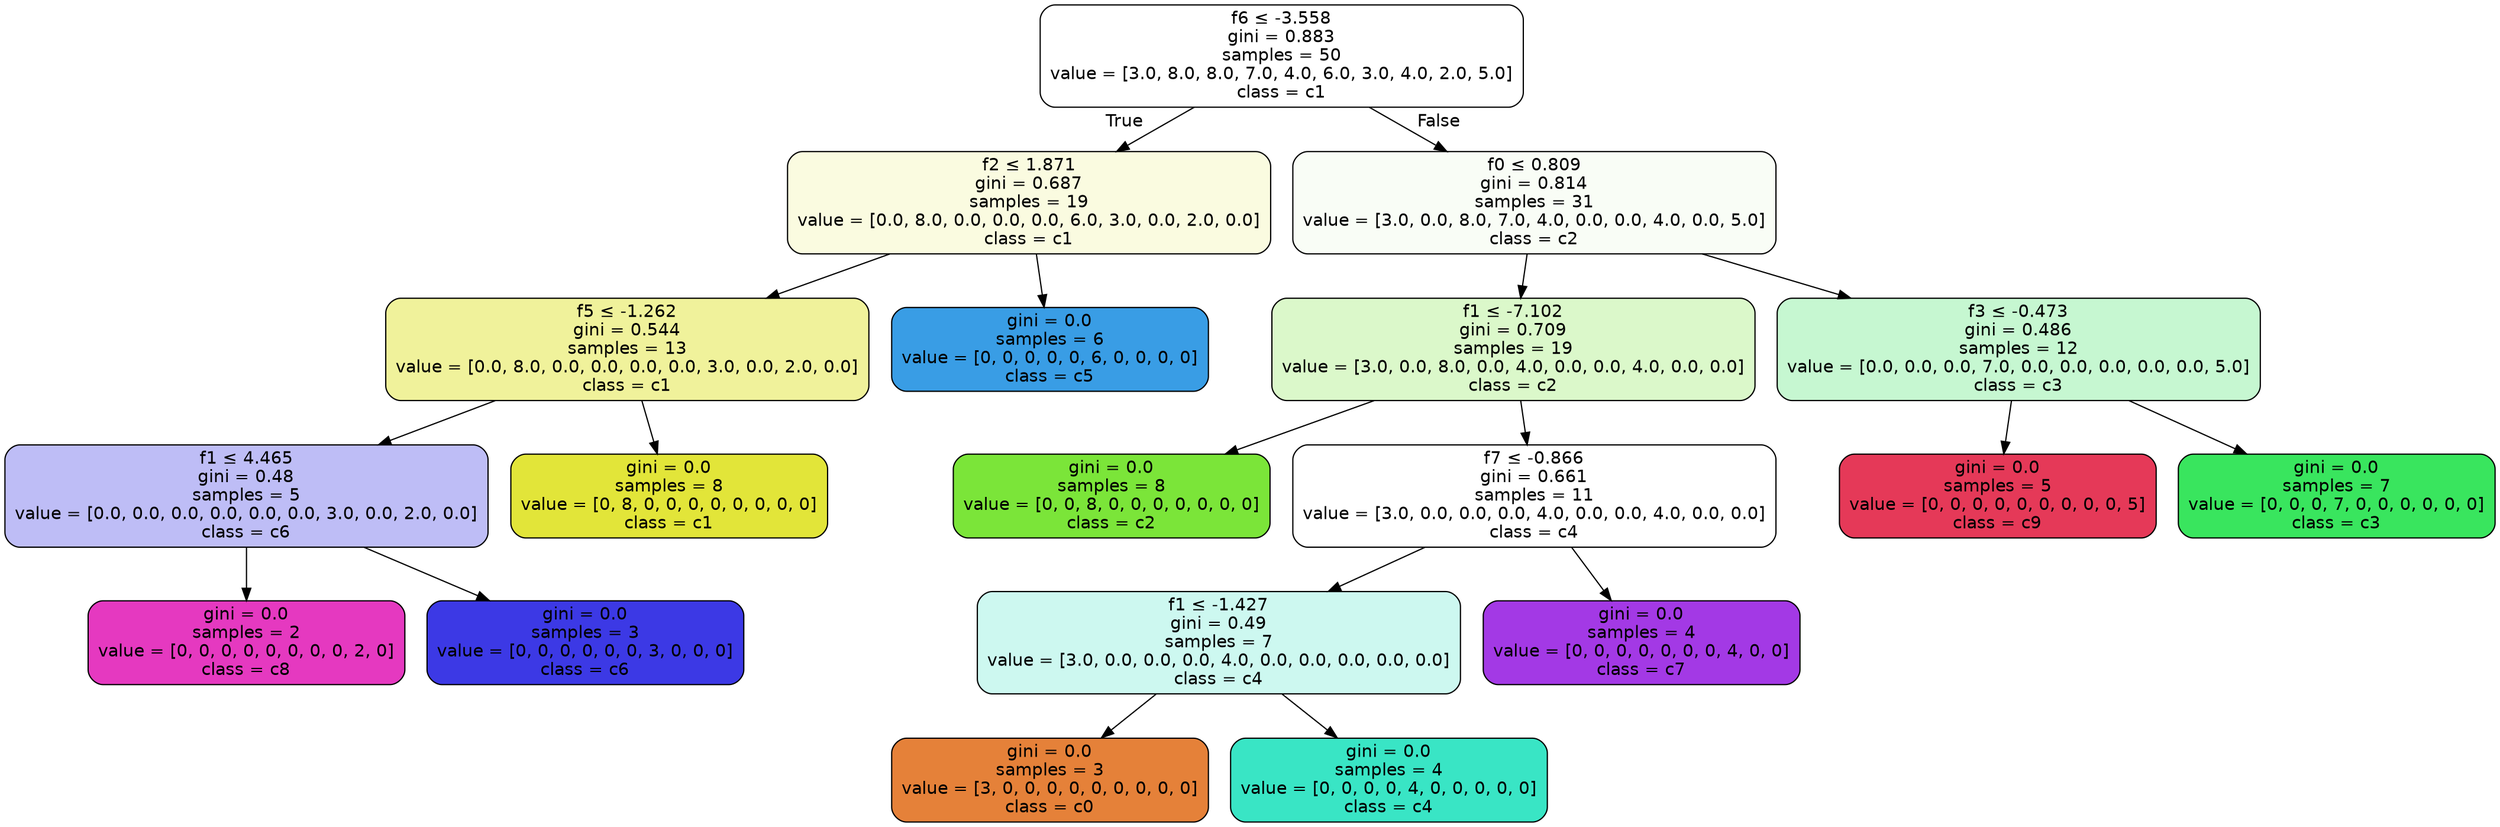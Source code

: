 digraph Tree {
node [shape=box, style="filled, rounded", color="black", fontname=helvetica] ;
edge [fontname=helvetica] ;
0 [label=<f6 &le; -3.558<br/>gini = 0.883<br/>samples = 50<br/>value = [3.0, 8.0, 8.0, 7.0, 4.0, 6.0, 3.0, 4.0, 2.0, 5.0]<br/>class = c1>, fillcolor="#e2e53900"] ;
1 [label=<f2 &le; 1.871<br/>gini = 0.687<br/>samples = 19<br/>value = [0.0, 8.0, 0.0, 0.0, 0.0, 6.0, 3.0, 0.0, 2.0, 0.0]<br/>class = c1>, fillcolor="#e2e53927"] ;
0 -> 1 [labeldistance=2.5, labelangle=45, headlabel="True"] ;
2 [label=<f5 &le; -1.262<br/>gini = 0.544<br/>samples = 13<br/>value = [0.0, 8.0, 0.0, 0.0, 0.0, 0.0, 3.0, 0.0, 2.0, 0.0]<br/>class = c1>, fillcolor="#e2e53980"] ;
1 -> 2 ;
3 [label=<f1 &le; 4.465<br/>gini = 0.48<br/>samples = 5<br/>value = [0.0, 0.0, 0.0, 0.0, 0.0, 0.0, 3.0, 0.0, 2.0, 0.0]<br/>class = c6>, fillcolor="#3c39e555"] ;
2 -> 3 ;
4 [label=<gini = 0.0<br/>samples = 2<br/>value = [0, 0, 0, 0, 0, 0, 0, 0, 2, 0]<br/>class = c8>, fillcolor="#e539c0ff"] ;
3 -> 4 ;
5 [label=<gini = 0.0<br/>samples = 3<br/>value = [0, 0, 0, 0, 0, 0, 3, 0, 0, 0]<br/>class = c6>, fillcolor="#3c39e5ff"] ;
3 -> 5 ;
6 [label=<gini = 0.0<br/>samples = 8<br/>value = [0, 8, 0, 0, 0, 0, 0, 0, 0, 0]<br/>class = c1>, fillcolor="#e2e539ff"] ;
2 -> 6 ;
7 [label=<gini = 0.0<br/>samples = 6<br/>value = [0, 0, 0, 0, 0, 6, 0, 0, 0, 0]<br/>class = c5>, fillcolor="#399de5ff"] ;
1 -> 7 ;
8 [label=<f0 &le; 0.809<br/>gini = 0.814<br/>samples = 31<br/>value = [3.0, 0.0, 8.0, 7.0, 4.0, 0.0, 0.0, 4.0, 0.0, 5.0]<br/>class = c2>, fillcolor="#7be5390b"] ;
0 -> 8 [labeldistance=2.5, labelangle=-45, headlabel="False"] ;
9 [label=<f1 &le; -7.102<br/>gini = 0.709<br/>samples = 19<br/>value = [3.0, 0.0, 8.0, 0.0, 4.0, 0.0, 0.0, 4.0, 0.0, 0.0]<br/>class = c2>, fillcolor="#7be53944"] ;
8 -> 9 ;
10 [label=<gini = 0.0<br/>samples = 8<br/>value = [0, 0, 8, 0, 0, 0, 0, 0, 0, 0]<br/>class = c2>, fillcolor="#7be539ff"] ;
9 -> 10 ;
11 [label=<f7 &le; -0.866<br/>gini = 0.661<br/>samples = 11<br/>value = [3.0, 0.0, 0.0, 0.0, 4.0, 0.0, 0.0, 4.0, 0.0, 0.0]<br/>class = c4>, fillcolor="#39e5c500"] ;
9 -> 11 ;
12 [label=<f1 &le; -1.427<br/>gini = 0.49<br/>samples = 7<br/>value = [3.0, 0.0, 0.0, 0.0, 4.0, 0.0, 0.0, 0.0, 0.0, 0.0]<br/>class = c4>, fillcolor="#39e5c540"] ;
11 -> 12 ;
13 [label=<gini = 0.0<br/>samples = 3<br/>value = [3, 0, 0, 0, 0, 0, 0, 0, 0, 0]<br/>class = c0>, fillcolor="#e58139ff"] ;
12 -> 13 ;
14 [label=<gini = 0.0<br/>samples = 4<br/>value = [0, 0, 0, 0, 4, 0, 0, 0, 0, 0]<br/>class = c4>, fillcolor="#39e5c5ff"] ;
12 -> 14 ;
15 [label=<gini = 0.0<br/>samples = 4<br/>value = [0, 0, 0, 0, 0, 0, 0, 4, 0, 0]<br/>class = c7>, fillcolor="#a339e5ff"] ;
11 -> 15 ;
16 [label=<f3 &le; -0.473<br/>gini = 0.486<br/>samples = 12<br/>value = [0.0, 0.0, 0.0, 7.0, 0.0, 0.0, 0.0, 0.0, 0.0, 5.0]<br/>class = c3>, fillcolor="#39e55e49"] ;
8 -> 16 ;
17 [label=<gini = 0.0<br/>samples = 5<br/>value = [0, 0, 0, 0, 0, 0, 0, 0, 0, 5]<br/>class = c9>, fillcolor="#e53958ff"] ;
16 -> 17 ;
18 [label=<gini = 0.0<br/>samples = 7<br/>value = [0, 0, 0, 7, 0, 0, 0, 0, 0, 0]<br/>class = c3>, fillcolor="#39e55eff"] ;
16 -> 18 ;
}
